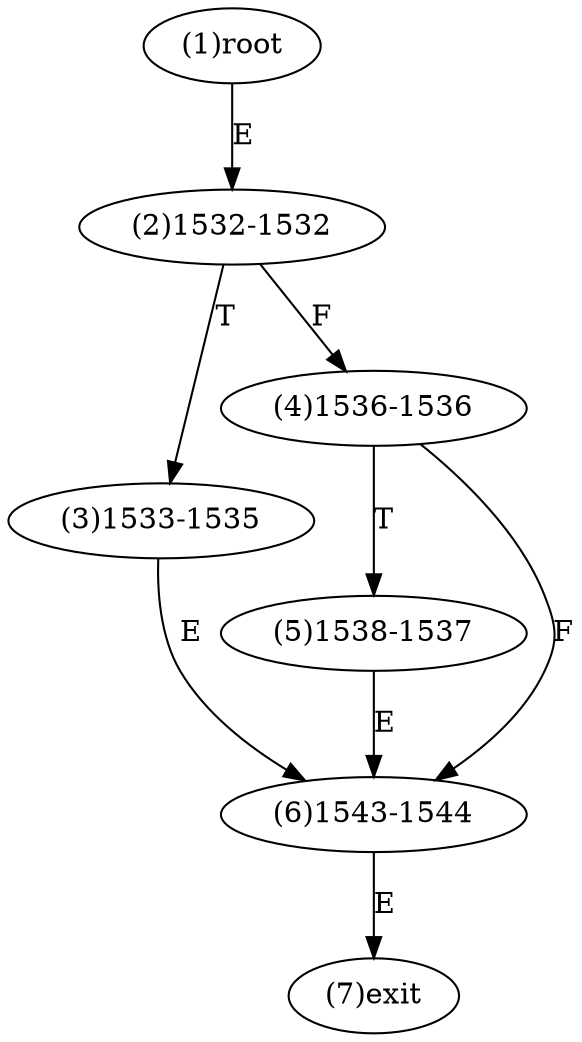 digraph "" { 
1[ label="(1)root"];
2[ label="(2)1532-1532"];
3[ label="(3)1533-1535"];
4[ label="(4)1536-1536"];
5[ label="(5)1538-1537"];
6[ label="(6)1543-1544"];
7[ label="(7)exit"];
1->2[ label="E"];
2->4[ label="F"];
2->3[ label="T"];
3->6[ label="E"];
4->6[ label="F"];
4->5[ label="T"];
5->6[ label="E"];
6->7[ label="E"];
}